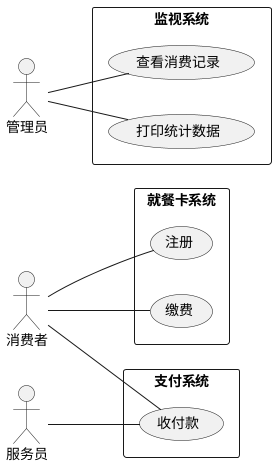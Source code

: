 @startuml
left to right direction

actor 消费者
actor 服务员
actor 管理员
rectangle 就餐卡系统 {
  消费者 -- (注册)
  消费者 -- (缴费)
}
rectangle 支付系统 {
  消费者 -- (收付款)
  服务员 -- (收付款)
}
rectangle 监视系统 {
  管理员 -- (查看消费记录)
  管理员 -- (打印统计数据)
}
@enduml